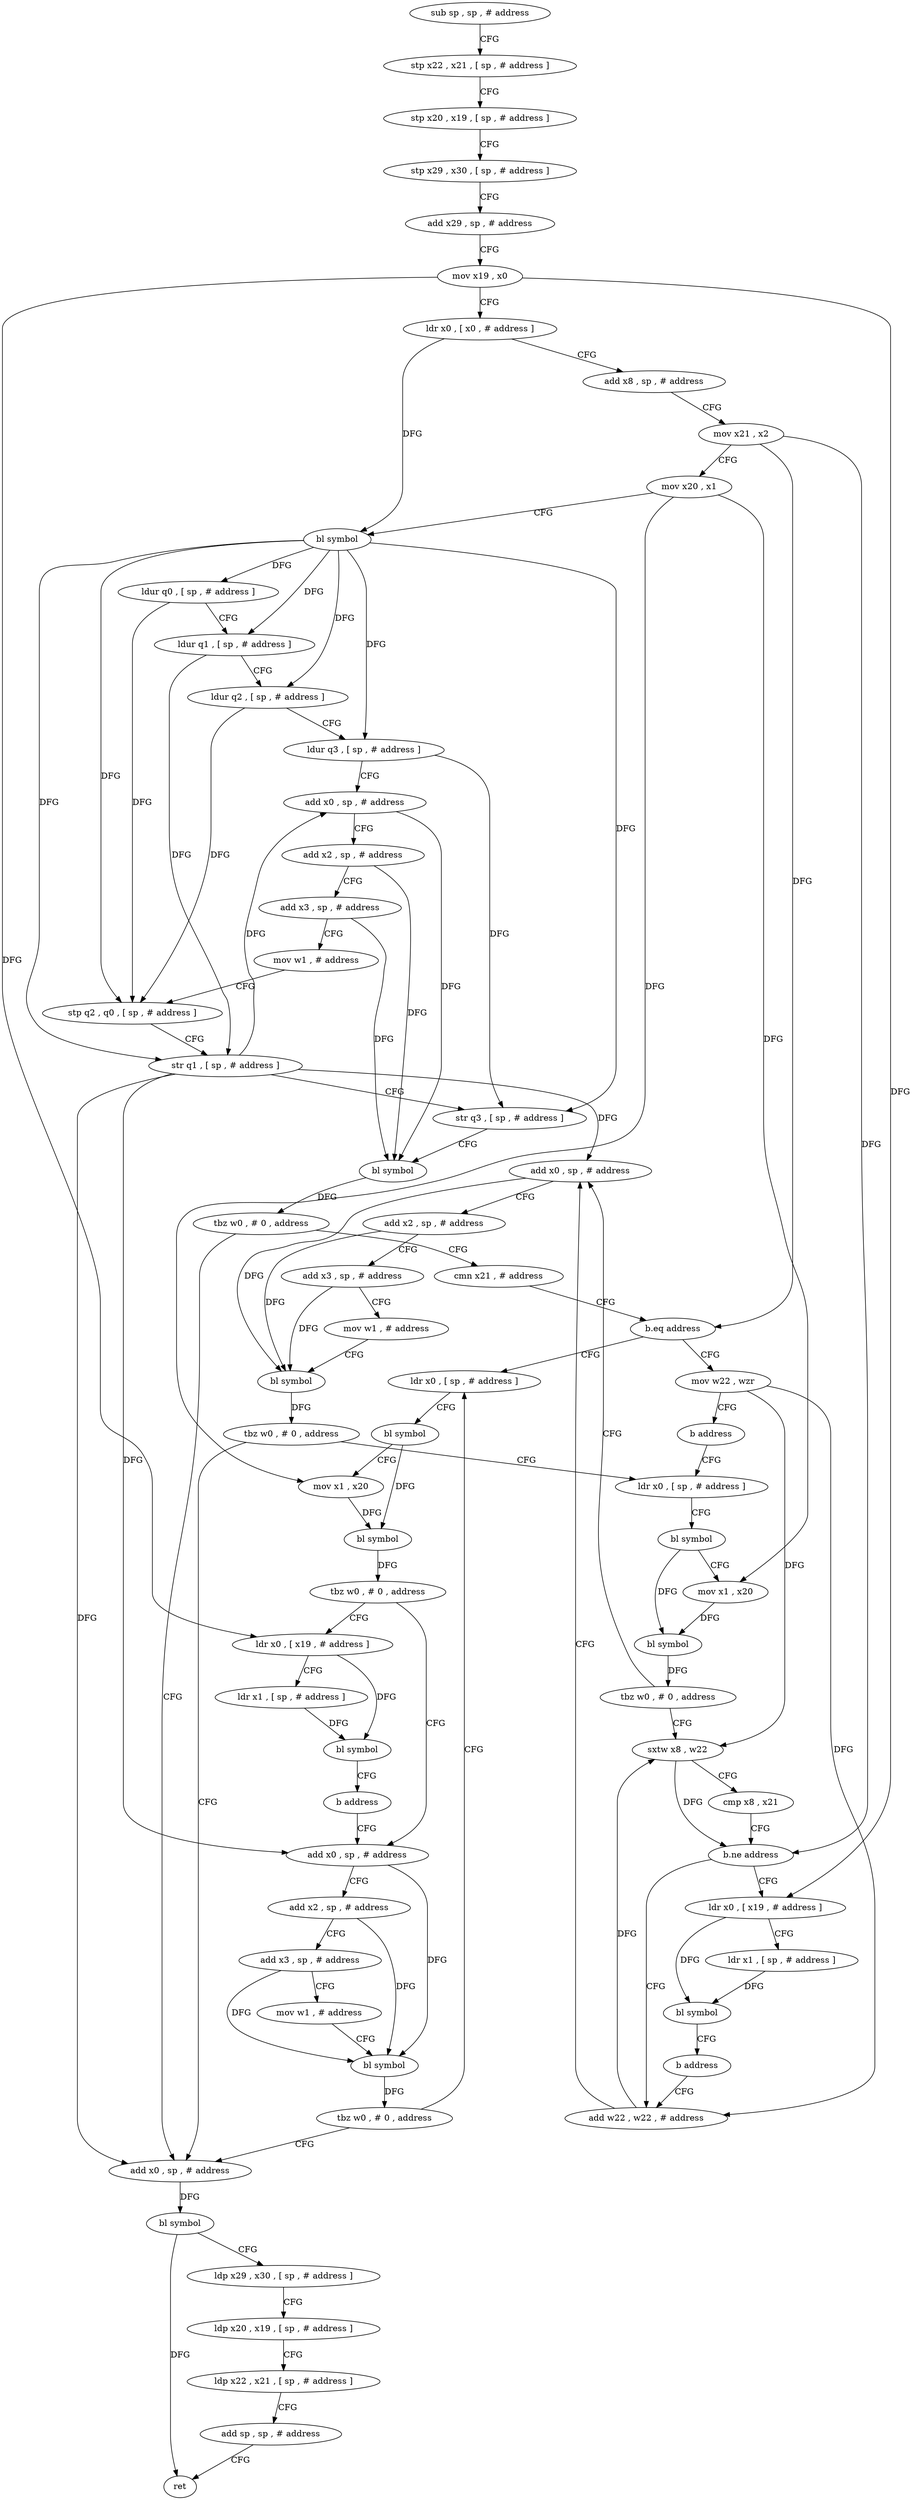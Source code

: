 digraph "func" {
"78048" [label = "sub sp , sp , # address" ]
"78052" [label = "stp x22 , x21 , [ sp , # address ]" ]
"78056" [label = "stp x20 , x19 , [ sp , # address ]" ]
"78060" [label = "stp x29 , x30 , [ sp , # address ]" ]
"78064" [label = "add x29 , sp , # address" ]
"78068" [label = "mov x19 , x0" ]
"78072" [label = "ldr x0 , [ x0 , # address ]" ]
"78076" [label = "add x8 , sp , # address" ]
"78080" [label = "mov x21 , x2" ]
"78084" [label = "mov x20 , x1" ]
"78088" [label = "bl symbol" ]
"78092" [label = "ldur q0 , [ sp , # address ]" ]
"78096" [label = "ldur q1 , [ sp , # address ]" ]
"78100" [label = "ldur q2 , [ sp , # address ]" ]
"78104" [label = "ldur q3 , [ sp , # address ]" ]
"78108" [label = "add x0 , sp , # address" ]
"78112" [label = "add x2 , sp , # address" ]
"78116" [label = "add x3 , sp , # address" ]
"78120" [label = "mov w1 , # address" ]
"78124" [label = "stp q2 , q0 , [ sp , # address ]" ]
"78128" [label = "str q1 , [ sp , # address ]" ]
"78132" [label = "str q3 , [ sp , # address ]" ]
"78136" [label = "bl symbol" ]
"78140" [label = "tbz w0 , # 0 , address" ]
"78296" [label = "add x0 , sp , # address" ]
"78144" [label = "cmn x21 , # address" ]
"78300" [label = "bl symbol" ]
"78304" [label = "ldp x29 , x30 , [ sp , # address ]" ]
"78308" [label = "ldp x20 , x19 , [ sp , # address ]" ]
"78312" [label = "ldp x22 , x21 , [ sp , # address ]" ]
"78316" [label = "add sp , sp , # address" ]
"78320" [label = "ret" ]
"78148" [label = "b.eq address" ]
"78184" [label = "ldr x0 , [ sp , # address ]" ]
"78152" [label = "mov w22 , wzr" ]
"78188" [label = "bl symbol" ]
"78192" [label = "mov x1 , x20" ]
"78196" [label = "bl symbol" ]
"78200" [label = "tbz w0 , # 0 , address" ]
"78160" [label = "add x0 , sp , # address" ]
"78204" [label = "ldr x0 , [ x19 , # address ]" ]
"78156" [label = "b address" ]
"78248" [label = "ldr x0 , [ sp , # address ]" ]
"78164" [label = "add x2 , sp , # address" ]
"78168" [label = "add x3 , sp , # address" ]
"78172" [label = "mov w1 , # address" ]
"78176" [label = "bl symbol" ]
"78180" [label = "tbz w0 , # 0 , address" ]
"78208" [label = "ldr x1 , [ sp , # address ]" ]
"78212" [label = "bl symbol" ]
"78216" [label = "b address" ]
"78252" [label = "bl symbol" ]
"78256" [label = "mov x1 , x20" ]
"78260" [label = "bl symbol" ]
"78264" [label = "tbz w0 , # 0 , address" ]
"78224" [label = "add x0 , sp , # address" ]
"78268" [label = "sxtw x8 , w22" ]
"78228" [label = "add x2 , sp , # address" ]
"78232" [label = "add x3 , sp , # address" ]
"78236" [label = "mov w1 , # address" ]
"78240" [label = "bl symbol" ]
"78244" [label = "tbz w0 , # 0 , address" ]
"78272" [label = "cmp x8 , x21" ]
"78276" [label = "b.ne address" ]
"78220" [label = "add w22 , w22 , # address" ]
"78280" [label = "ldr x0 , [ x19 , # address ]" ]
"78284" [label = "ldr x1 , [ sp , # address ]" ]
"78288" [label = "bl symbol" ]
"78292" [label = "b address" ]
"78048" -> "78052" [ label = "CFG" ]
"78052" -> "78056" [ label = "CFG" ]
"78056" -> "78060" [ label = "CFG" ]
"78060" -> "78064" [ label = "CFG" ]
"78064" -> "78068" [ label = "CFG" ]
"78068" -> "78072" [ label = "CFG" ]
"78068" -> "78204" [ label = "DFG" ]
"78068" -> "78280" [ label = "DFG" ]
"78072" -> "78076" [ label = "CFG" ]
"78072" -> "78088" [ label = "DFG" ]
"78076" -> "78080" [ label = "CFG" ]
"78080" -> "78084" [ label = "CFG" ]
"78080" -> "78148" [ label = "DFG" ]
"78080" -> "78276" [ label = "DFG" ]
"78084" -> "78088" [ label = "CFG" ]
"78084" -> "78192" [ label = "DFG" ]
"78084" -> "78256" [ label = "DFG" ]
"78088" -> "78092" [ label = "DFG" ]
"78088" -> "78124" [ label = "DFG" ]
"78088" -> "78096" [ label = "DFG" ]
"78088" -> "78128" [ label = "DFG" ]
"78088" -> "78100" [ label = "DFG" ]
"78088" -> "78104" [ label = "DFG" ]
"78088" -> "78132" [ label = "DFG" ]
"78092" -> "78096" [ label = "CFG" ]
"78092" -> "78124" [ label = "DFG" ]
"78096" -> "78100" [ label = "CFG" ]
"78096" -> "78128" [ label = "DFG" ]
"78100" -> "78104" [ label = "CFG" ]
"78100" -> "78124" [ label = "DFG" ]
"78104" -> "78108" [ label = "CFG" ]
"78104" -> "78132" [ label = "DFG" ]
"78108" -> "78112" [ label = "CFG" ]
"78108" -> "78136" [ label = "DFG" ]
"78112" -> "78116" [ label = "CFG" ]
"78112" -> "78136" [ label = "DFG" ]
"78116" -> "78120" [ label = "CFG" ]
"78116" -> "78136" [ label = "DFG" ]
"78120" -> "78124" [ label = "CFG" ]
"78124" -> "78128" [ label = "CFG" ]
"78128" -> "78132" [ label = "CFG" ]
"78128" -> "78108" [ label = "DFG" ]
"78128" -> "78296" [ label = "DFG" ]
"78128" -> "78160" [ label = "DFG" ]
"78128" -> "78224" [ label = "DFG" ]
"78132" -> "78136" [ label = "CFG" ]
"78136" -> "78140" [ label = "DFG" ]
"78140" -> "78296" [ label = "CFG" ]
"78140" -> "78144" [ label = "CFG" ]
"78296" -> "78300" [ label = "DFG" ]
"78144" -> "78148" [ label = "CFG" ]
"78300" -> "78304" [ label = "CFG" ]
"78300" -> "78320" [ label = "DFG" ]
"78304" -> "78308" [ label = "CFG" ]
"78308" -> "78312" [ label = "CFG" ]
"78312" -> "78316" [ label = "CFG" ]
"78316" -> "78320" [ label = "CFG" ]
"78148" -> "78184" [ label = "CFG" ]
"78148" -> "78152" [ label = "CFG" ]
"78184" -> "78188" [ label = "CFG" ]
"78152" -> "78156" [ label = "CFG" ]
"78152" -> "78268" [ label = "DFG" ]
"78152" -> "78220" [ label = "DFG" ]
"78188" -> "78192" [ label = "CFG" ]
"78188" -> "78196" [ label = "DFG" ]
"78192" -> "78196" [ label = "DFG" ]
"78196" -> "78200" [ label = "DFG" ]
"78200" -> "78160" [ label = "CFG" ]
"78200" -> "78204" [ label = "CFG" ]
"78160" -> "78164" [ label = "CFG" ]
"78160" -> "78176" [ label = "DFG" ]
"78204" -> "78208" [ label = "CFG" ]
"78204" -> "78212" [ label = "DFG" ]
"78156" -> "78248" [ label = "CFG" ]
"78248" -> "78252" [ label = "CFG" ]
"78164" -> "78168" [ label = "CFG" ]
"78164" -> "78176" [ label = "DFG" ]
"78168" -> "78172" [ label = "CFG" ]
"78168" -> "78176" [ label = "DFG" ]
"78172" -> "78176" [ label = "CFG" ]
"78176" -> "78180" [ label = "DFG" ]
"78180" -> "78296" [ label = "CFG" ]
"78180" -> "78184" [ label = "CFG" ]
"78208" -> "78212" [ label = "DFG" ]
"78212" -> "78216" [ label = "CFG" ]
"78216" -> "78160" [ label = "CFG" ]
"78252" -> "78256" [ label = "CFG" ]
"78252" -> "78260" [ label = "DFG" ]
"78256" -> "78260" [ label = "DFG" ]
"78260" -> "78264" [ label = "DFG" ]
"78264" -> "78224" [ label = "CFG" ]
"78264" -> "78268" [ label = "CFG" ]
"78224" -> "78228" [ label = "CFG" ]
"78224" -> "78240" [ label = "DFG" ]
"78268" -> "78272" [ label = "CFG" ]
"78268" -> "78276" [ label = "DFG" ]
"78228" -> "78232" [ label = "CFG" ]
"78228" -> "78240" [ label = "DFG" ]
"78232" -> "78236" [ label = "CFG" ]
"78232" -> "78240" [ label = "DFG" ]
"78236" -> "78240" [ label = "CFG" ]
"78240" -> "78244" [ label = "DFG" ]
"78244" -> "78296" [ label = "CFG" ]
"78244" -> "78248" [ label = "CFG" ]
"78272" -> "78276" [ label = "CFG" ]
"78276" -> "78220" [ label = "CFG" ]
"78276" -> "78280" [ label = "CFG" ]
"78220" -> "78224" [ label = "CFG" ]
"78220" -> "78268" [ label = "DFG" ]
"78280" -> "78284" [ label = "CFG" ]
"78280" -> "78288" [ label = "DFG" ]
"78284" -> "78288" [ label = "DFG" ]
"78288" -> "78292" [ label = "CFG" ]
"78292" -> "78220" [ label = "CFG" ]
}
